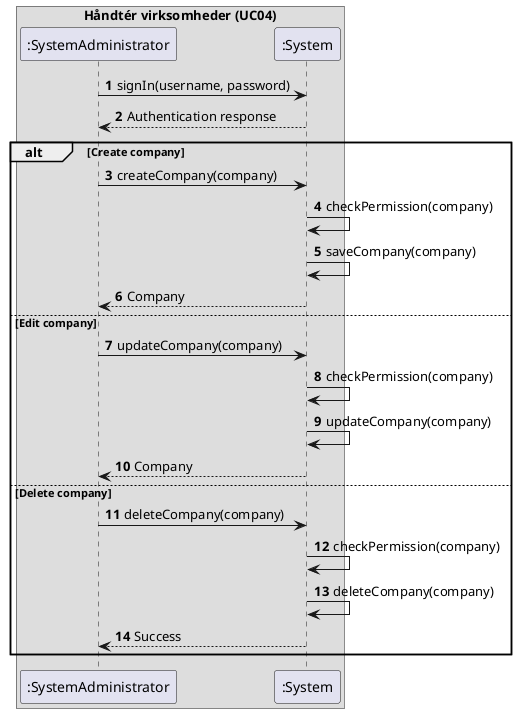 @startuml
'https://plantuml.com/sequence-diagram

autonumber

box "Håndtér virksomheder (UC04)"
    participant ":SystemAdministrator" as administrator
    participant ":System" as system
end box

administrator -> system : signIn(username, password)
administrator <-- system : Authentication response

alt Create company
    administrator -> system : createCompany(company)
    system -> system : checkPermission(company)
    system -> system : saveCompany(company)
    administrator <-- system : Company
else Edit company
    administrator -> system : updateCompany(company)
    system -> system : checkPermission(company)
    system -> system : updateCompany(company)
    administrator <-- system : Company
else Delete company
    administrator -> system : deleteCompany(company)
    system -> system : checkPermission(company)
    system -> system : deleteCompany(company)
    administrator <-- system : Success
end

@enduml